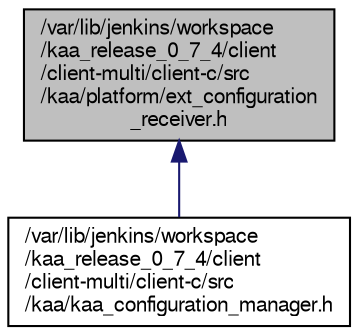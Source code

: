 digraph "/var/lib/jenkins/workspace/kaa_release_0_7_4/client/client-multi/client-c/src/kaa/platform/ext_configuration_receiver.h"
{
  bgcolor="transparent";
  edge [fontname="FreeSans",fontsize="10",labelfontname="FreeSans",labelfontsize="10"];
  node [fontname="FreeSans",fontsize="10",shape=record];
  Node1 [label="/var/lib/jenkins/workspace\l/kaa_release_0_7_4/client\l/client-multi/client-c/src\l/kaa/platform/ext_configuration\l_receiver.h",height=0.2,width=0.4,color="black", fillcolor="grey75", style="filled" fontcolor="black"];
  Node1 -> Node2 [dir="back",color="midnightblue",fontsize="10",style="solid",fontname="FreeSans"];
  Node2 [label="/var/lib/jenkins/workspace\l/kaa_release_0_7_4/client\l/client-multi/client-c/src\l/kaa/kaa_configuration_manager.h",height=0.2,width=0.4,color="black",URL="$kaa__configuration__manager_8h.html"];
}
